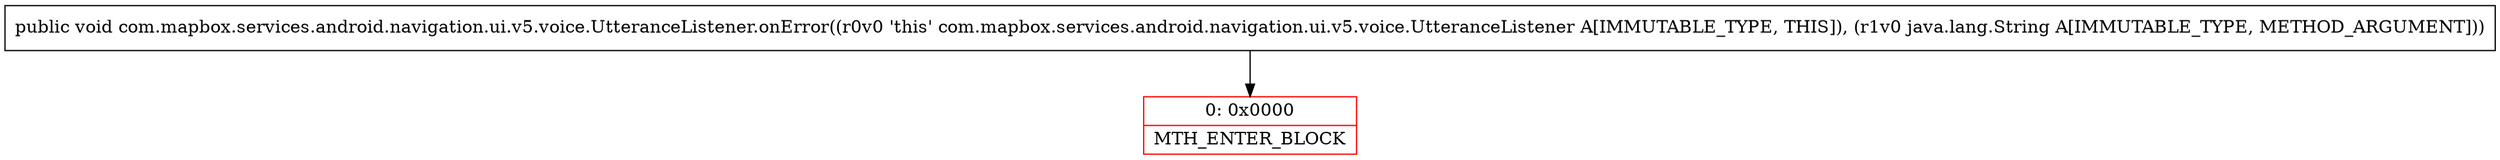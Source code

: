 digraph "CFG forcom.mapbox.services.android.navigation.ui.v5.voice.UtteranceListener.onError(Ljava\/lang\/String;)V" {
subgraph cluster_Region_523187880 {
label = "R(0)";
node [shape=record,color=blue];
}
Node_0 [shape=record,color=red,label="{0\:\ 0x0000|MTH_ENTER_BLOCK\l}"];
MethodNode[shape=record,label="{public void com.mapbox.services.android.navigation.ui.v5.voice.UtteranceListener.onError((r0v0 'this' com.mapbox.services.android.navigation.ui.v5.voice.UtteranceListener A[IMMUTABLE_TYPE, THIS]), (r1v0 java.lang.String A[IMMUTABLE_TYPE, METHOD_ARGUMENT])) }"];
MethodNode -> Node_0;
}

